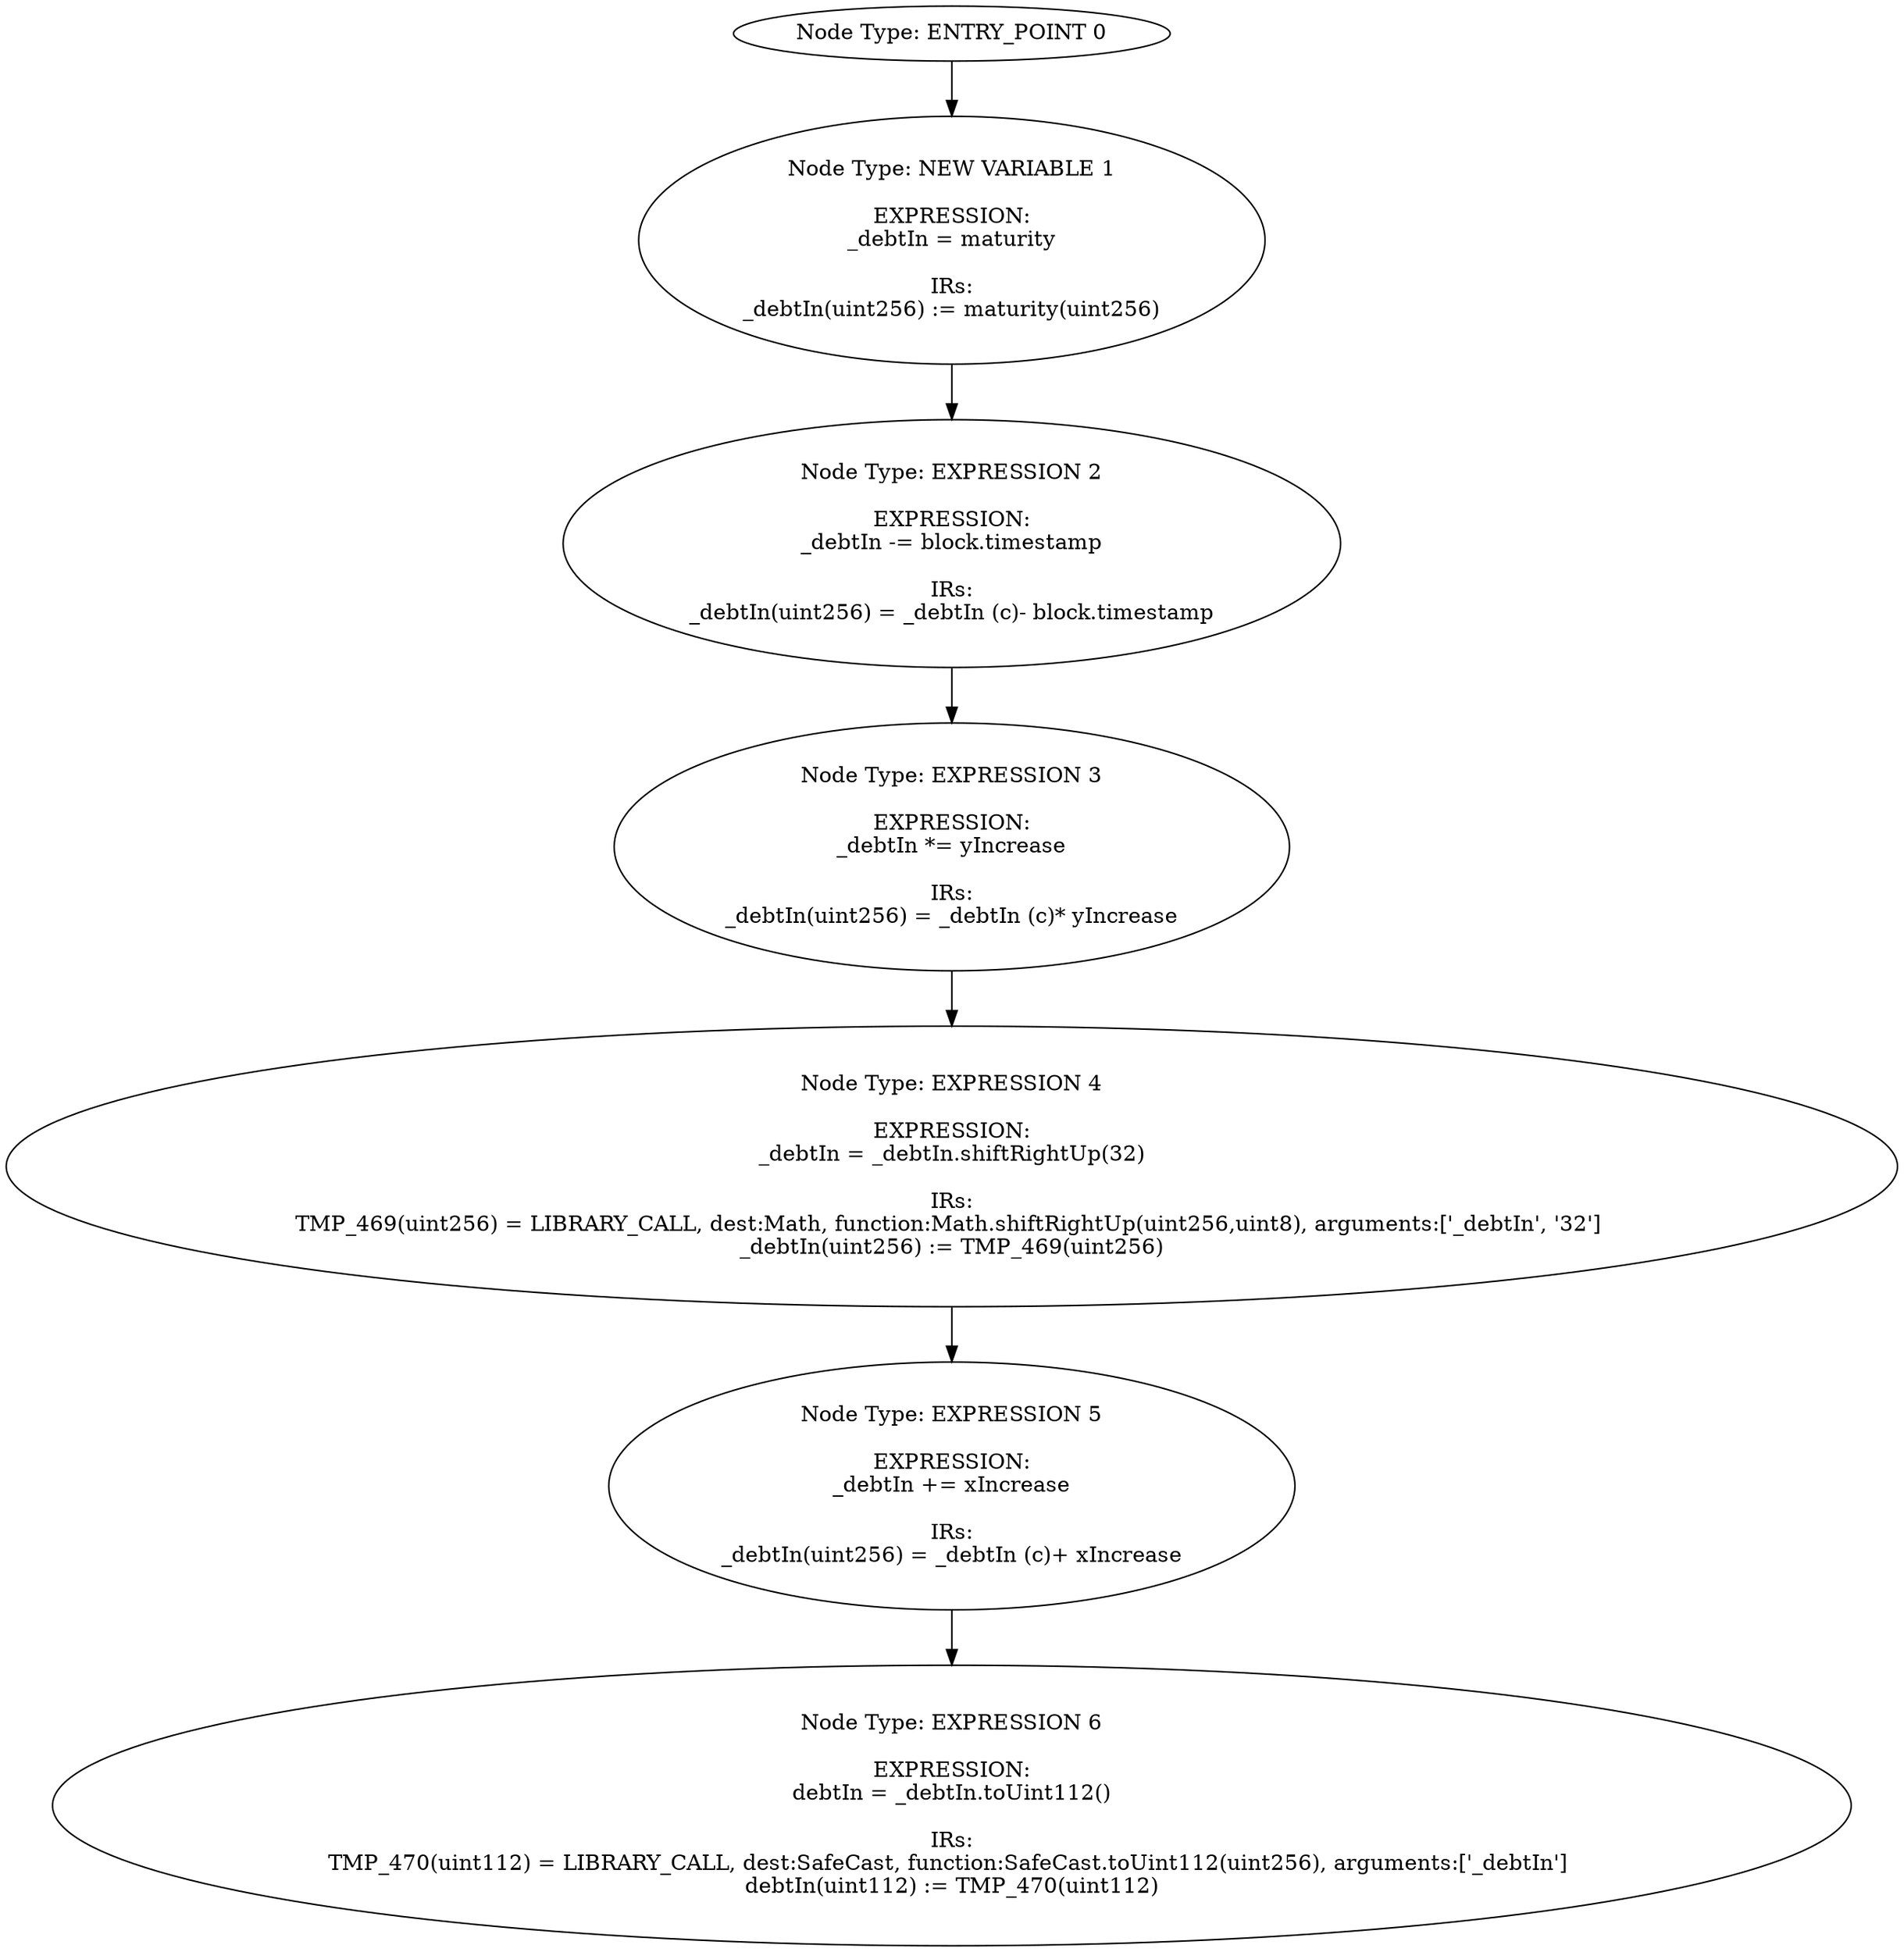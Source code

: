 digraph{
0[label="Node Type: ENTRY_POINT 0
"];
0->1;
1[label="Node Type: NEW VARIABLE 1

EXPRESSION:
_debtIn = maturity

IRs:
_debtIn(uint256) := maturity(uint256)"];
1->2;
2[label="Node Type: EXPRESSION 2

EXPRESSION:
_debtIn -= block.timestamp

IRs:
_debtIn(uint256) = _debtIn (c)- block.timestamp"];
2->3;
3[label="Node Type: EXPRESSION 3

EXPRESSION:
_debtIn *= yIncrease

IRs:
_debtIn(uint256) = _debtIn (c)* yIncrease"];
3->4;
4[label="Node Type: EXPRESSION 4

EXPRESSION:
_debtIn = _debtIn.shiftRightUp(32)

IRs:
TMP_469(uint256) = LIBRARY_CALL, dest:Math, function:Math.shiftRightUp(uint256,uint8), arguments:['_debtIn', '32'] 
_debtIn(uint256) := TMP_469(uint256)"];
4->5;
5[label="Node Type: EXPRESSION 5

EXPRESSION:
_debtIn += xIncrease

IRs:
_debtIn(uint256) = _debtIn (c)+ xIncrease"];
5->6;
6[label="Node Type: EXPRESSION 6

EXPRESSION:
debtIn = _debtIn.toUint112()

IRs:
TMP_470(uint112) = LIBRARY_CALL, dest:SafeCast, function:SafeCast.toUint112(uint256), arguments:['_debtIn'] 
debtIn(uint112) := TMP_470(uint112)"];
}
